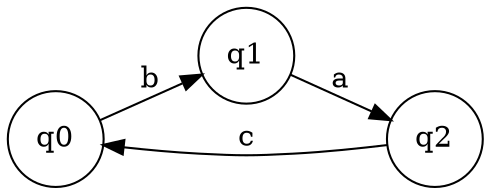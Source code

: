 digraph Automata {
	rankdir=LR size="8,5"
	node [shape=doublecircle]
	node [shape=circle]
	q0 -> q1 [label=b]
	q1 -> q2 [label=a]
	q2 -> q0 [label=c]
}
